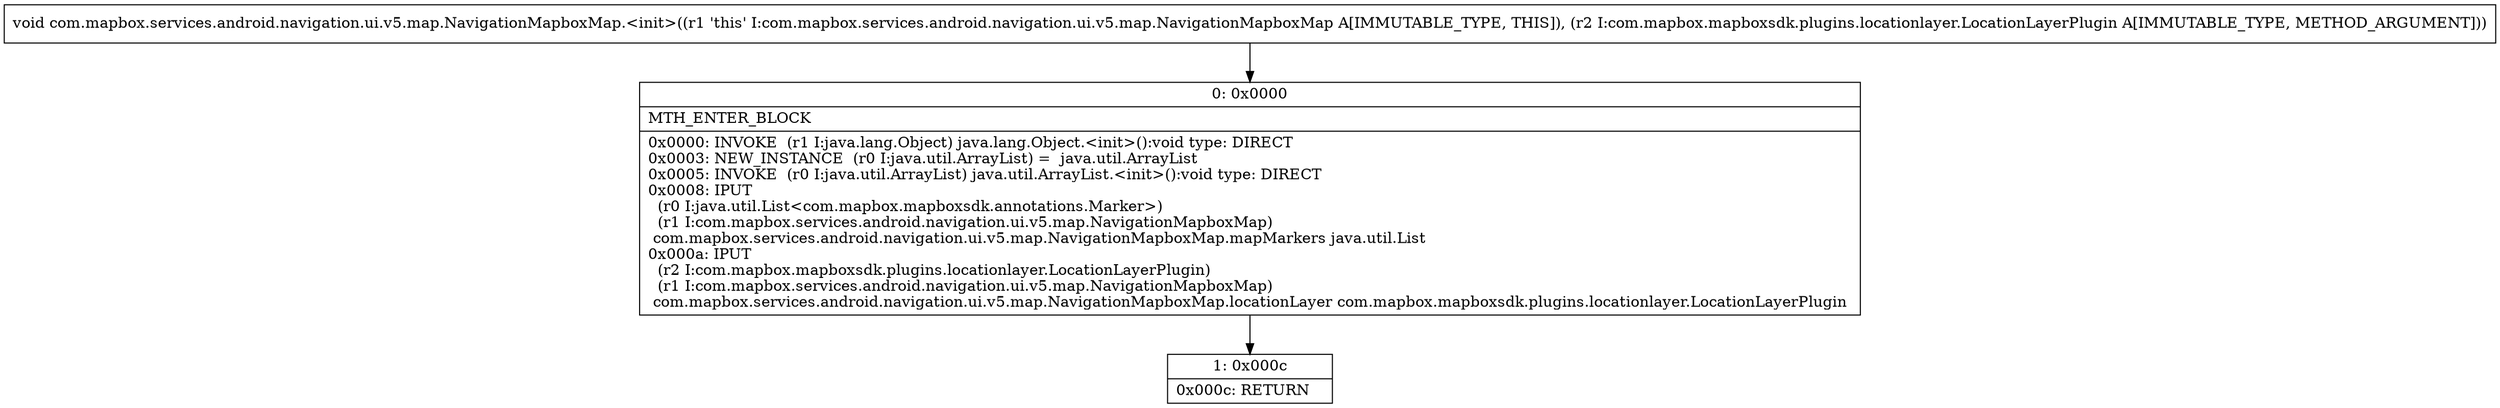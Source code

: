 digraph "CFG forcom.mapbox.services.android.navigation.ui.v5.map.NavigationMapboxMap.\<init\>(Lcom\/mapbox\/mapboxsdk\/plugins\/locationlayer\/LocationLayerPlugin;)V" {
Node_0 [shape=record,label="{0\:\ 0x0000|MTH_ENTER_BLOCK\l|0x0000: INVOKE  (r1 I:java.lang.Object) java.lang.Object.\<init\>():void type: DIRECT \l0x0003: NEW_INSTANCE  (r0 I:java.util.ArrayList) =  java.util.ArrayList \l0x0005: INVOKE  (r0 I:java.util.ArrayList) java.util.ArrayList.\<init\>():void type: DIRECT \l0x0008: IPUT  \l  (r0 I:java.util.List\<com.mapbox.mapboxsdk.annotations.Marker\>)\l  (r1 I:com.mapbox.services.android.navigation.ui.v5.map.NavigationMapboxMap)\l com.mapbox.services.android.navigation.ui.v5.map.NavigationMapboxMap.mapMarkers java.util.List \l0x000a: IPUT  \l  (r2 I:com.mapbox.mapboxsdk.plugins.locationlayer.LocationLayerPlugin)\l  (r1 I:com.mapbox.services.android.navigation.ui.v5.map.NavigationMapboxMap)\l com.mapbox.services.android.navigation.ui.v5.map.NavigationMapboxMap.locationLayer com.mapbox.mapboxsdk.plugins.locationlayer.LocationLayerPlugin \l}"];
Node_1 [shape=record,label="{1\:\ 0x000c|0x000c: RETURN   \l}"];
MethodNode[shape=record,label="{void com.mapbox.services.android.navigation.ui.v5.map.NavigationMapboxMap.\<init\>((r1 'this' I:com.mapbox.services.android.navigation.ui.v5.map.NavigationMapboxMap A[IMMUTABLE_TYPE, THIS]), (r2 I:com.mapbox.mapboxsdk.plugins.locationlayer.LocationLayerPlugin A[IMMUTABLE_TYPE, METHOD_ARGUMENT])) }"];
MethodNode -> Node_0;
Node_0 -> Node_1;
}

